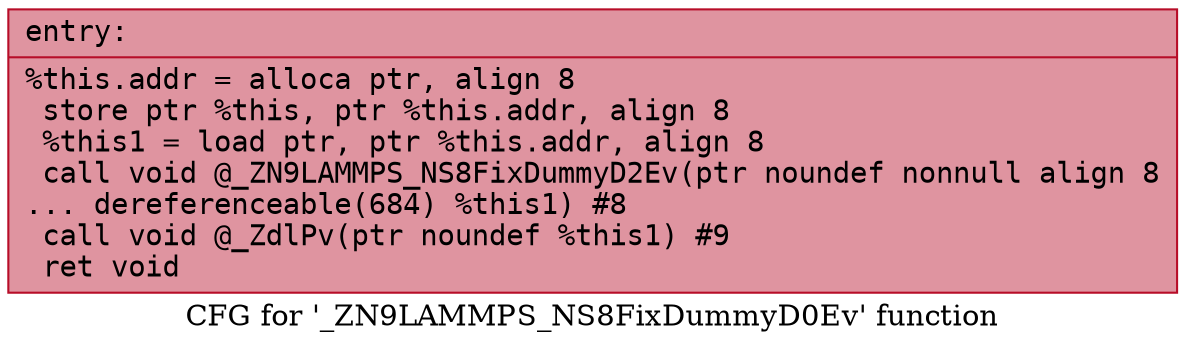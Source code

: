 digraph "CFG for '_ZN9LAMMPS_NS8FixDummyD0Ev' function" {
	label="CFG for '_ZN9LAMMPS_NS8FixDummyD0Ev' function";

	Node0x561d8b0275a0 [shape=record,color="#b70d28ff", style=filled, fillcolor="#b70d2870" fontname="Courier",label="{entry:\l|  %this.addr = alloca ptr, align 8\l  store ptr %this, ptr %this.addr, align 8\l  %this1 = load ptr, ptr %this.addr, align 8\l  call void @_ZN9LAMMPS_NS8FixDummyD2Ev(ptr noundef nonnull align 8\l... dereferenceable(684) %this1) #8\l  call void @_ZdlPv(ptr noundef %this1) #9\l  ret void\l}"];
}
